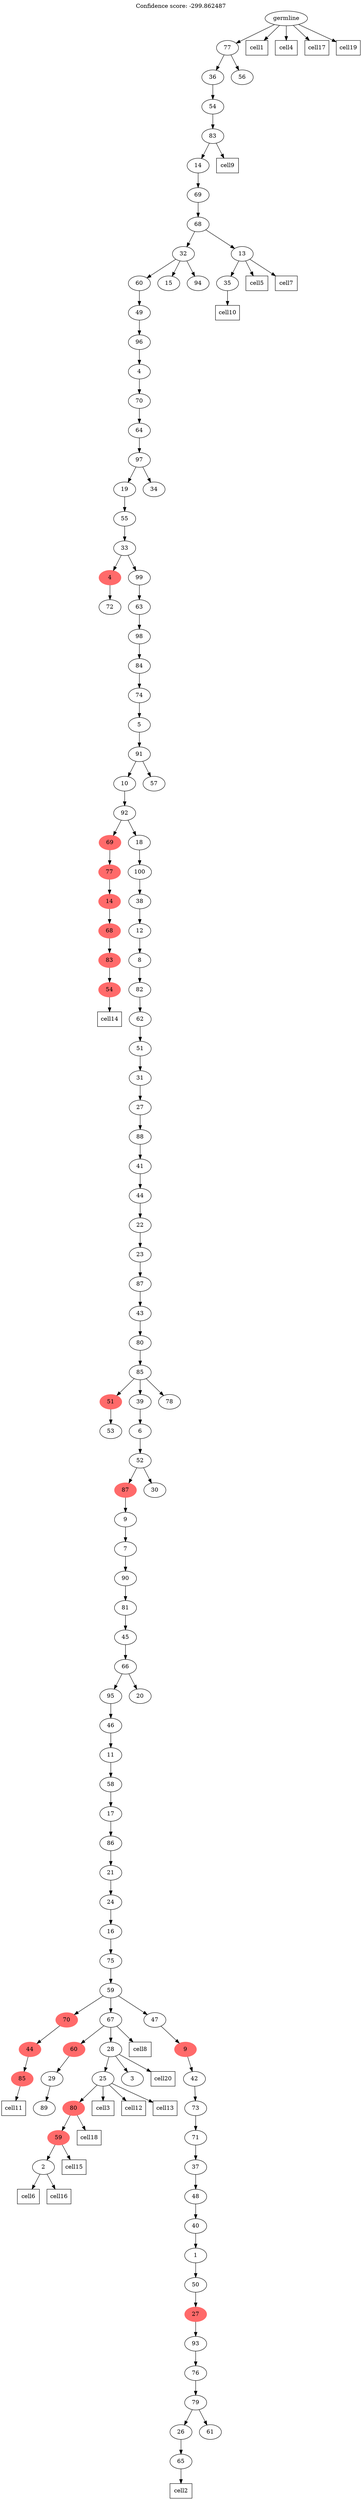 digraph g {
	"112" -> "113";
	"113" [label="72"];
	"109" -> "110";
	"110" [color=indianred1, style=filled, label="54"];
	"108" -> "109";
	"109" [color=indianred1, style=filled, label="83"];
	"107" -> "108";
	"108" [color=indianred1, style=filled, label="68"];
	"106" -> "107";
	"107" [color=indianred1, style=filled, label="14"];
	"105" -> "106";
	"106" [color=indianred1, style=filled, label="77"];
	"103" -> "104";
	"104" [label="53"];
	"98" -> "99";
	"99" [color=indianred1, style=filled, label="85"];
	"97" -> "98";
	"98" [color=indianred1, style=filled, label="44"];
	"95" -> "96";
	"96" [label="89"];
	"94" -> "95";
	"95" [label="29"];
	"91" -> "92";
	"92" [label="2"];
	"90" -> "91";
	"91" [color=indianred1, style=filled, label="59"];
	"89" -> "90";
	"90" [color=indianred1, style=filled, label="80"];
	"88" -> "89";
	"89" [label="25"];
	"88" -> "93";
	"93" [label="3"];
	"87" -> "88";
	"88" [label="28"];
	"87" -> "94";
	"94" [color=indianred1, style=filled, label="60"];
	"84" -> "85";
	"85" [label="65"];
	"83" -> "84";
	"84" [label="26"];
	"83" -> "86";
	"86" [label="61"];
	"82" -> "83";
	"83" [label="79"];
	"81" -> "82";
	"82" [label="76"];
	"80" -> "81";
	"81" [label="93"];
	"79" -> "80";
	"80" [color=indianred1, style=filled, label="27"];
	"78" -> "79";
	"79" [label="50"];
	"77" -> "78";
	"78" [label="1"];
	"76" -> "77";
	"77" [label="40"];
	"75" -> "76";
	"76" [label="48"];
	"74" -> "75";
	"75" [label="37"];
	"73" -> "74";
	"74" [label="71"];
	"72" -> "73";
	"73" [label="73"];
	"71" -> "72";
	"72" [label="42"];
	"70" -> "71";
	"71" [color=indianred1, style=filled, label="9"];
	"69" -> "70";
	"70" [label="47"];
	"69" -> "87";
	"87" [label="67"];
	"69" -> "97";
	"97" [color=indianred1, style=filled, label="70"];
	"68" -> "69";
	"69" [label="59"];
	"67" -> "68";
	"68" [label="75"];
	"66" -> "67";
	"67" [label="16"];
	"65" -> "66";
	"66" [label="24"];
	"64" -> "65";
	"65" [label="21"];
	"63" -> "64";
	"64" [label="86"];
	"62" -> "63";
	"63" [label="17"];
	"61" -> "62";
	"62" [label="58"];
	"60" -> "61";
	"61" [label="11"];
	"59" -> "60";
	"60" [label="46"];
	"58" -> "59";
	"59" [label="95"];
	"58" -> "100";
	"100" [label="20"];
	"57" -> "58";
	"58" [label="66"];
	"56" -> "57";
	"57" [label="45"];
	"55" -> "56";
	"56" [label="81"];
	"54" -> "55";
	"55" [label="90"];
	"53" -> "54";
	"54" [label="7"];
	"52" -> "53";
	"53" [label="9"];
	"51" -> "52";
	"52" [color=indianred1, style=filled, label="87"];
	"51" -> "101";
	"101" [label="30"];
	"50" -> "51";
	"51" [label="52"];
	"49" -> "50";
	"50" [label="6"];
	"48" -> "49";
	"49" [label="39"];
	"48" -> "102";
	"102" [label="78"];
	"48" -> "103";
	"103" [color=indianred1, style=filled, label="51"];
	"47" -> "48";
	"48" [label="85"];
	"46" -> "47";
	"47" [label="80"];
	"45" -> "46";
	"46" [label="43"];
	"44" -> "45";
	"45" [label="87"];
	"43" -> "44";
	"44" [label="23"];
	"42" -> "43";
	"43" [label="22"];
	"41" -> "42";
	"42" [label="44"];
	"40" -> "41";
	"41" [label="41"];
	"39" -> "40";
	"40" [label="88"];
	"38" -> "39";
	"39" [label="27"];
	"37" -> "38";
	"38" [label="31"];
	"36" -> "37";
	"37" [label="51"];
	"35" -> "36";
	"36" [label="62"];
	"34" -> "35";
	"35" [label="82"];
	"33" -> "34";
	"34" [label="8"];
	"32" -> "33";
	"33" [label="12"];
	"31" -> "32";
	"32" [label="38"];
	"30" -> "31";
	"31" [label="100"];
	"29" -> "30";
	"30" [label="18"];
	"29" -> "105";
	"105" [color=indianred1, style=filled, label="69"];
	"28" -> "29";
	"29" [label="92"];
	"27" -> "28";
	"28" [label="10"];
	"27" -> "111";
	"111" [label="57"];
	"26" -> "27";
	"27" [label="91"];
	"25" -> "26";
	"26" [label="5"];
	"24" -> "25";
	"25" [label="74"];
	"23" -> "24";
	"24" [label="84"];
	"22" -> "23";
	"23" [label="98"];
	"21" -> "22";
	"22" [label="63"];
	"20" -> "21";
	"21" [label="99"];
	"20" -> "112";
	"112" [color=indianred1, style=filled, label="4"];
	"19" -> "20";
	"20" [label="33"];
	"18" -> "19";
	"19" [label="55"];
	"17" -> "18";
	"18" [label="19"];
	"17" -> "114";
	"114" [label="34"];
	"16" -> "17";
	"17" [label="97"];
	"15" -> "16";
	"16" [label="64"];
	"14" -> "15";
	"15" [label="70"];
	"13" -> "14";
	"14" [label="4"];
	"12" -> "13";
	"13" [label="96"];
	"11" -> "12";
	"12" [label="49"];
	"10" -> "11";
	"11" [label="60"];
	"10" -> "115";
	"115" [label="15"];
	"10" -> "116";
	"116" [label="94"];
	"8" -> "9";
	"9" [label="35"];
	"7" -> "8";
	"8" [label="13"];
	"7" -> "10";
	"10" [label="32"];
	"6" -> "7";
	"7" [label="68"];
	"5" -> "6";
	"6" [label="69"];
	"4" -> "5";
	"5" [label="14"];
	"3" -> "4";
	"4" [label="83"];
	"2" -> "3";
	"3" [label="54"];
	"1" -> "2";
	"2" [label="36"];
	"1" -> "117";
	"117" [label="56"];
	"0" -> "1";
	"1" [label="77"];
	"0" [label="germline"];
	"0" -> "cell1";
	"cell1" [shape=box];
	"85" -> "cell2";
	"cell2" [shape=box];
	"89" -> "cell3";
	"cell3" [shape=box];
	"0" -> "cell4";
	"cell4" [shape=box];
	"8" -> "cell5";
	"cell5" [shape=box];
	"92" -> "cell6";
	"cell6" [shape=box];
	"8" -> "cell7";
	"cell7" [shape=box];
	"87" -> "cell8";
	"cell8" [shape=box];
	"4" -> "cell9";
	"cell9" [shape=box];
	"9" -> "cell10";
	"cell10" [shape=box];
	"99" -> "cell11";
	"cell11" [shape=box];
	"89" -> "cell12";
	"cell12" [shape=box];
	"89" -> "cell13";
	"cell13" [shape=box];
	"110" -> "cell14";
	"cell14" [shape=box];
	"91" -> "cell15";
	"cell15" [shape=box];
	"92" -> "cell16";
	"cell16" [shape=box];
	"0" -> "cell17";
	"cell17" [shape=box];
	"90" -> "cell18";
	"cell18" [shape=box];
	"0" -> "cell19";
	"cell19" [shape=box];
	"88" -> "cell20";
	"cell20" [shape=box];
	labelloc="t";
	label="Confidence score: -299.862487";
}
